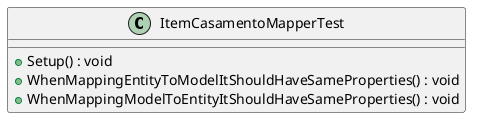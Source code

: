 @startuml
class ItemCasamentoMapperTest {
    + Setup() : void
    + WhenMappingEntityToModelItShouldHaveSameProperties() : void
    + WhenMappingModelToEntityItShouldHaveSameProperties() : void
}
@enduml
